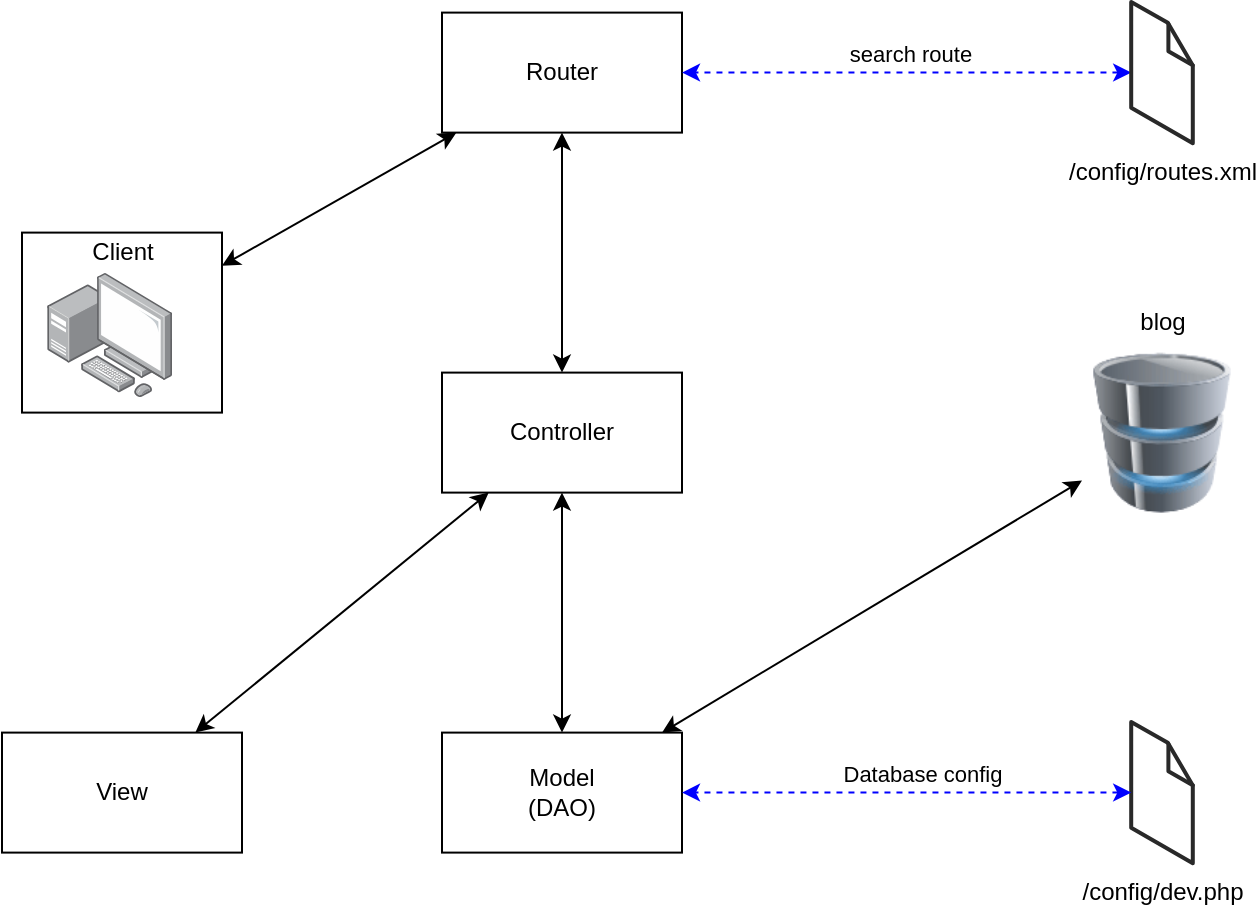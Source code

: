 <mxfile version="13.0.3" type="device"><diagram id="il15nQeLBPpsR76ESIdO" name="Page-1"><mxGraphModel dx="1086" dy="806" grid="1" gridSize="10" guides="1" tooltips="1" connect="1" arrows="1" fold="1" page="1" pageScale="1" pageWidth="827" pageHeight="1169" math="0" shadow="0"><root><mxCell id="0"/><mxCell id="1" parent="0"/><mxCell id="LLpbRys2reLAHrZ5sSM7-1" value="" style="rounded=0;whiteSpace=wrap;html=1;" vertex="1" parent="1"><mxGeometry x="130" y="125.3" width="100" height="90" as="geometry"/></mxCell><mxCell id="LLpbRys2reLAHrZ5sSM7-2" value="Router" style="rounded=0;whiteSpace=wrap;html=1;" vertex="1" parent="1"><mxGeometry x="340" y="15.3" width="120" height="60" as="geometry"/></mxCell><mxCell id="LLpbRys2reLAHrZ5sSM7-3" value="Controller" style="rounded=0;whiteSpace=wrap;html=1;" vertex="1" parent="1"><mxGeometry x="340" y="195.3" width="120" height="60" as="geometry"/></mxCell><mxCell id="LLpbRys2reLAHrZ5sSM7-4" value="Model&lt;br&gt;(DAO)" style="rounded=0;whiteSpace=wrap;html=1;" vertex="1" parent="1"><mxGeometry x="340" y="375.3" width="120" height="60" as="geometry"/></mxCell><mxCell id="LLpbRys2reLAHrZ5sSM7-5" value="" style="image;html=1;labelBackgroundColor=#ffffff;image=img/lib/clip_art/computers/Database_128x128.png" vertex="1" parent="1"><mxGeometry x="660" y="185.3" width="80" height="80" as="geometry"/></mxCell><mxCell id="LLpbRys2reLAHrZ5sSM7-6" value="" style="endArrow=classic;startArrow=classic;html=1;" edge="1" parent="1" source="LLpbRys2reLAHrZ5sSM7-4" target="LLpbRys2reLAHrZ5sSM7-5"><mxGeometry width="50" height="50" relative="1" as="geometry"><mxPoint x="560" y="395.3" as="sourcePoint"/><mxPoint x="610" y="345.3" as="targetPoint"/></mxGeometry></mxCell><mxCell id="LLpbRys2reLAHrZ5sSM7-7" value="" style="endArrow=classic;startArrow=classic;html=1;" edge="1" parent="1" source="LLpbRys2reLAHrZ5sSM7-4" target="LLpbRys2reLAHrZ5sSM7-3"><mxGeometry width="50" height="50" relative="1" as="geometry"><mxPoint x="470" y="391.3" as="sourcePoint"/><mxPoint x="670" y="311.3" as="targetPoint"/></mxGeometry></mxCell><mxCell id="LLpbRys2reLAHrZ5sSM7-8" value="" style="endArrow=classic;startArrow=classic;html=1;" edge="1" parent="1" source="LLpbRys2reLAHrZ5sSM7-3" target="LLpbRys2reLAHrZ5sSM7-2"><mxGeometry width="50" height="50" relative="1" as="geometry"><mxPoint x="410" y="385.3" as="sourcePoint"/><mxPoint x="410" y="265.3" as="targetPoint"/></mxGeometry></mxCell><mxCell id="LLpbRys2reLAHrZ5sSM7-9" value="View" style="rounded=0;whiteSpace=wrap;html=1;" vertex="1" parent="1"><mxGeometry x="120" y="375.3" width="120" height="60" as="geometry"/></mxCell><mxCell id="LLpbRys2reLAHrZ5sSM7-10" value="" style="endArrow=classic;startArrow=classic;html=1;" edge="1" parent="1" source="LLpbRys2reLAHrZ5sSM7-9" target="LLpbRys2reLAHrZ5sSM7-3"><mxGeometry width="50" height="50" relative="1" as="geometry"><mxPoint x="410" y="385.3" as="sourcePoint"/><mxPoint x="410" y="265.3" as="targetPoint"/></mxGeometry></mxCell><mxCell id="LLpbRys2reLAHrZ5sSM7-11" value="" style="points=[];aspect=fixed;html=1;align=center;shadow=0;dashed=0;image;image=img/lib/allied_telesis/computer_and_terminals/Personal_Computer_with_Server.svg;" vertex="1" parent="1"><mxGeometry x="142.6" y="145.3" width="62.4" height="62.4" as="geometry"/></mxCell><mxCell id="LLpbRys2reLAHrZ5sSM7-12" value="" style="endArrow=classic;startArrow=classic;html=1;" edge="1" parent="1" source="LLpbRys2reLAHrZ5sSM7-2" target="LLpbRys2reLAHrZ5sSM7-1"><mxGeometry width="50" height="50" relative="1" as="geometry"><mxPoint x="174.901" y="385.3" as="sourcePoint"/><mxPoint x="114.503" y="265.3" as="targetPoint"/></mxGeometry></mxCell><mxCell id="LLpbRys2reLAHrZ5sSM7-13" value="/config/dev.php&lt;br&gt;" style="verticalLabelPosition=bottom;html=1;verticalAlign=top;strokeWidth=1;align=center;outlineConnect=0;dashed=0;outlineConnect=0;shape=mxgraph.aws3d.file;aspect=fixed;strokeColor=#292929;" vertex="1" parent="1"><mxGeometry x="684.6" y="370" width="30.8" height="70.6" as="geometry"/></mxCell><mxCell id="LLpbRys2reLAHrZ5sSM7-14" value="" style="endArrow=classic;startArrow=classic;html=1;dashed=1;strokeColor=#0000FF;" edge="1" parent="1" source="LLpbRys2reLAHrZ5sSM7-18" target="LLpbRys2reLAHrZ5sSM7-2"><mxGeometry width="50" height="50" relative="1" as="geometry"><mxPoint x="650" y="45.3" as="sourcePoint"/><mxPoint x="124.503" y="275.3" as="targetPoint"/></mxGeometry></mxCell><mxCell id="LLpbRys2reLAHrZ5sSM7-15" value="search route" style="edgeLabel;html=1;align=center;verticalAlign=middle;resizable=0;points=[];" vertex="1" connectable="0" parent="LLpbRys2reLAHrZ5sSM7-14"><mxGeometry x="0.221" y="2" relative="1" as="geometry"><mxPoint x="26" y="-12" as="offset"/></mxGeometry></mxCell><mxCell id="LLpbRys2reLAHrZ5sSM7-16" value="" style="endArrow=classic;startArrow=classic;html=1;dashed=1;strokeColor=#0000FF;" edge="1" parent="1" source="LLpbRys2reLAHrZ5sSM7-13" target="LLpbRys2reLAHrZ5sSM7-4"><mxGeometry width="50" height="50" relative="1" as="geometry"><mxPoint x="694.6" y="55.3" as="sourcePoint"/><mxPoint x="470" y="55.3" as="targetPoint"/></mxGeometry></mxCell><mxCell id="LLpbRys2reLAHrZ5sSM7-17" value="Database config" style="edgeLabel;html=1;align=center;verticalAlign=middle;resizable=0;points=[];" vertex="1" connectable="0" parent="LLpbRys2reLAHrZ5sSM7-16"><mxGeometry x="0.142" y="-1" relative="1" as="geometry"><mxPoint x="23.4" y="-9" as="offset"/></mxGeometry></mxCell><mxCell id="LLpbRys2reLAHrZ5sSM7-18" value="/config/routes.xml" style="verticalLabelPosition=bottom;html=1;verticalAlign=top;strokeWidth=1;align=center;outlineConnect=0;dashed=0;outlineConnect=0;shape=mxgraph.aws3d.file;aspect=fixed;strokeColor=#292929;" vertex="1" parent="1"><mxGeometry x="684.6" y="10.0" width="30.8" height="70.6" as="geometry"/></mxCell><mxCell id="LLpbRys2reLAHrZ5sSM7-19" value="Client" style="text;html=1;align=center;verticalAlign=middle;resizable=0;points=[];autosize=1;" vertex="1" parent="1"><mxGeometry x="155" y="125.3" width="50" height="20" as="geometry"/></mxCell><mxCell id="LLpbRys2reLAHrZ5sSM7-20" value="blog" style="text;html=1;align=center;verticalAlign=middle;resizable=0;points=[];autosize=1;" vertex="1" parent="1"><mxGeometry x="680" y="160.3" width="40" height="20" as="geometry"/></mxCell></root></mxGraphModel></diagram></mxfile>